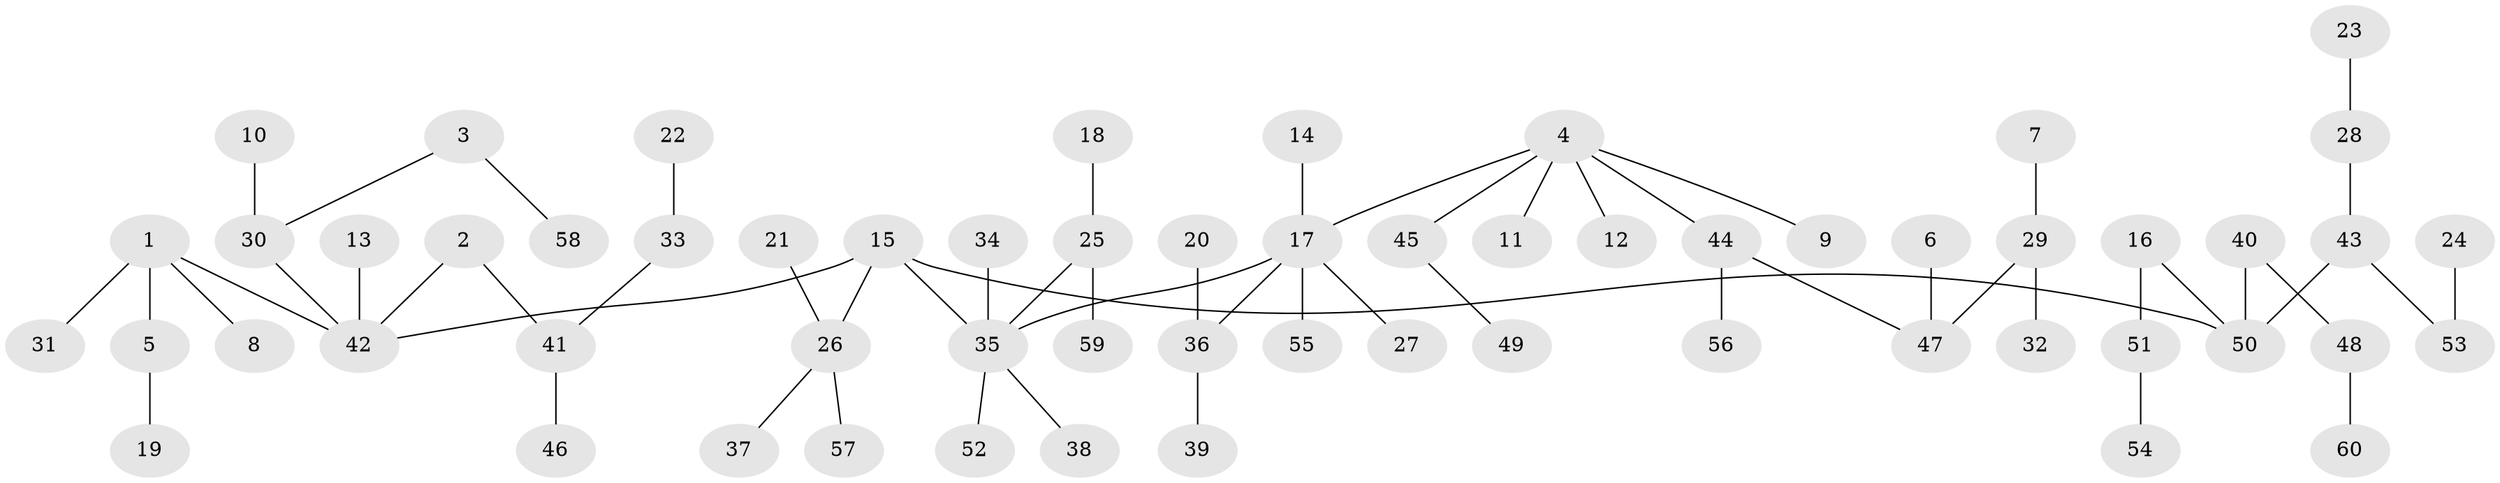 // original degree distribution, {5: 0.075, 7: 0.008333333333333333, 6: 0.008333333333333333, 2: 0.26666666666666666, 1: 0.5083333333333333, 4: 0.058333333333333334, 3: 0.075}
// Generated by graph-tools (version 1.1) at 2025/50/03/09/25 03:50:15]
// undirected, 60 vertices, 59 edges
graph export_dot {
graph [start="1"]
  node [color=gray90,style=filled];
  1;
  2;
  3;
  4;
  5;
  6;
  7;
  8;
  9;
  10;
  11;
  12;
  13;
  14;
  15;
  16;
  17;
  18;
  19;
  20;
  21;
  22;
  23;
  24;
  25;
  26;
  27;
  28;
  29;
  30;
  31;
  32;
  33;
  34;
  35;
  36;
  37;
  38;
  39;
  40;
  41;
  42;
  43;
  44;
  45;
  46;
  47;
  48;
  49;
  50;
  51;
  52;
  53;
  54;
  55;
  56;
  57;
  58;
  59;
  60;
  1 -- 5 [weight=1.0];
  1 -- 8 [weight=1.0];
  1 -- 31 [weight=1.0];
  1 -- 42 [weight=1.0];
  2 -- 41 [weight=1.0];
  2 -- 42 [weight=1.0];
  3 -- 30 [weight=1.0];
  3 -- 58 [weight=1.0];
  4 -- 9 [weight=1.0];
  4 -- 11 [weight=1.0];
  4 -- 12 [weight=1.0];
  4 -- 17 [weight=1.0];
  4 -- 44 [weight=1.0];
  4 -- 45 [weight=1.0];
  5 -- 19 [weight=1.0];
  6 -- 47 [weight=1.0];
  7 -- 29 [weight=1.0];
  10 -- 30 [weight=1.0];
  13 -- 42 [weight=1.0];
  14 -- 17 [weight=1.0];
  15 -- 26 [weight=1.0];
  15 -- 35 [weight=1.0];
  15 -- 42 [weight=1.0];
  15 -- 50 [weight=1.0];
  16 -- 50 [weight=1.0];
  16 -- 51 [weight=1.0];
  17 -- 27 [weight=1.0];
  17 -- 35 [weight=1.0];
  17 -- 36 [weight=1.0];
  17 -- 55 [weight=1.0];
  18 -- 25 [weight=1.0];
  20 -- 36 [weight=1.0];
  21 -- 26 [weight=1.0];
  22 -- 33 [weight=1.0];
  23 -- 28 [weight=1.0];
  24 -- 53 [weight=1.0];
  25 -- 35 [weight=1.0];
  25 -- 59 [weight=1.0];
  26 -- 37 [weight=1.0];
  26 -- 57 [weight=1.0];
  28 -- 43 [weight=1.0];
  29 -- 32 [weight=1.0];
  29 -- 47 [weight=1.0];
  30 -- 42 [weight=1.0];
  33 -- 41 [weight=1.0];
  34 -- 35 [weight=1.0];
  35 -- 38 [weight=1.0];
  35 -- 52 [weight=1.0];
  36 -- 39 [weight=1.0];
  40 -- 48 [weight=1.0];
  40 -- 50 [weight=1.0];
  41 -- 46 [weight=1.0];
  43 -- 50 [weight=1.0];
  43 -- 53 [weight=1.0];
  44 -- 47 [weight=1.0];
  44 -- 56 [weight=1.0];
  45 -- 49 [weight=1.0];
  48 -- 60 [weight=1.0];
  51 -- 54 [weight=1.0];
}
